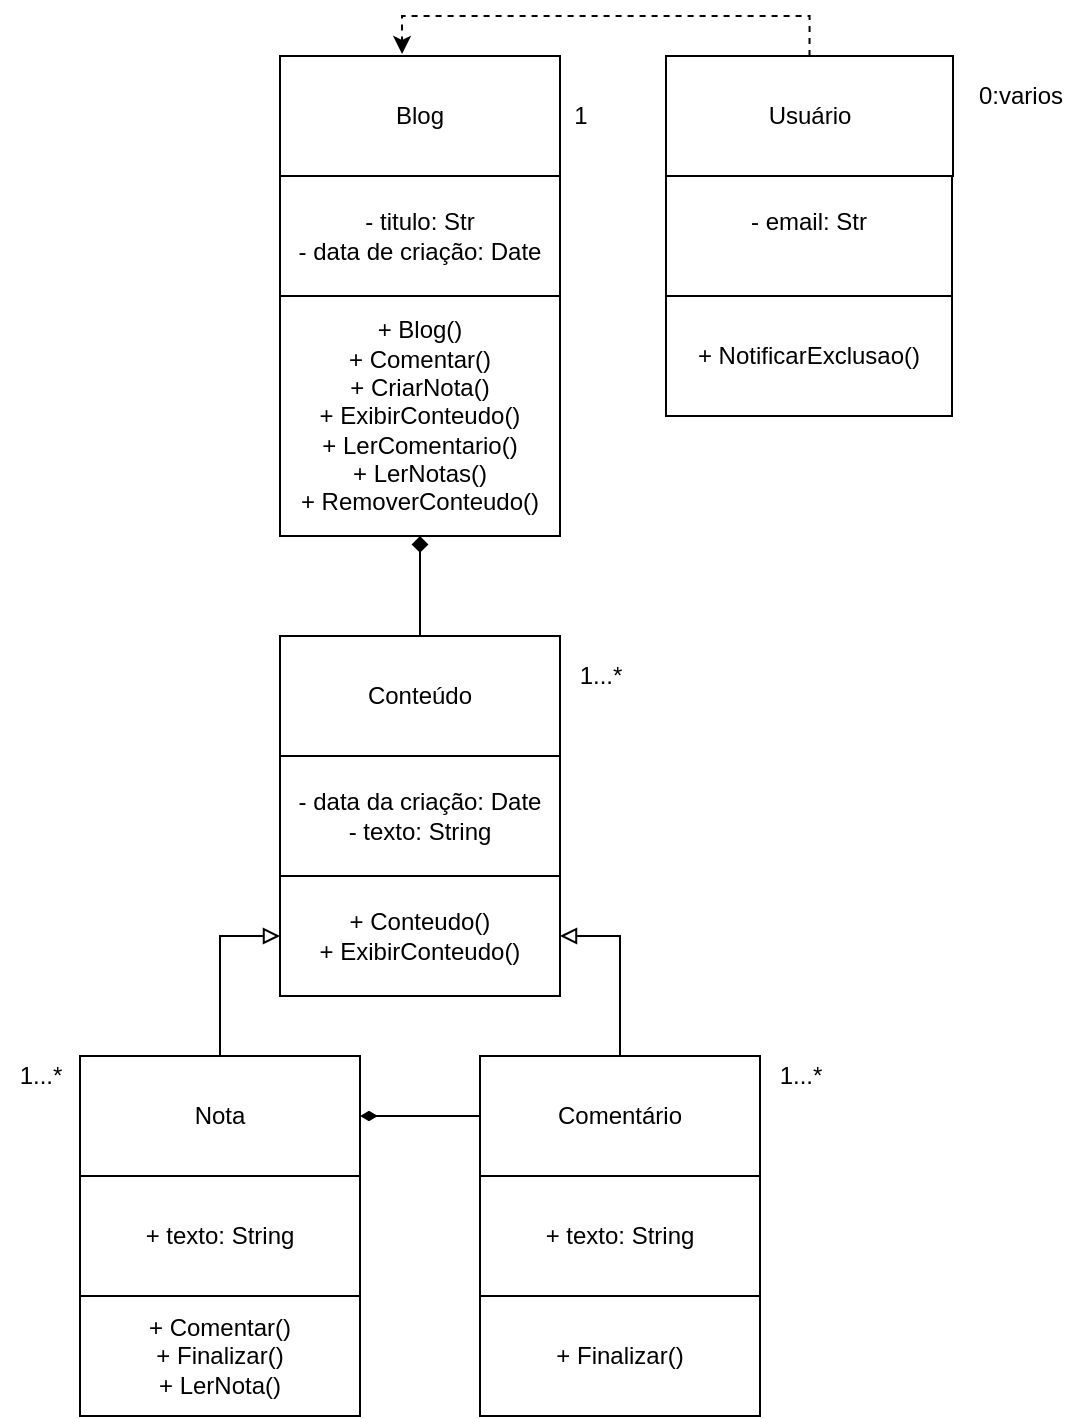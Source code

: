<mxfile version="17.4.0" type="github" pages="2">
  <diagram id="z7mnrNAVXwUUSKZWm4tv" name="Page-1">
    <mxGraphModel dx="2067" dy="1858" grid="1" gridSize="10" guides="1" tooltips="1" connect="1" arrows="1" fold="1" page="1" pageScale="1" pageWidth="827" pageHeight="1169" math="0" shadow="0">
      <root>
        <mxCell id="0" />
        <mxCell id="1" parent="0" />
        <mxCell id="ov3n1KNiYPMTHViqGAF2-1" value="Blog" style="rounded=0;whiteSpace=wrap;html=1;" vertex="1" parent="1">
          <mxGeometry x="-543" y="-1020" width="140" height="60" as="geometry" />
        </mxCell>
        <mxCell id="ov3n1KNiYPMTHViqGAF2-16" style="edgeStyle=orthogonalEdgeStyle;rounded=0;orthogonalLoop=1;jettySize=auto;html=1;exitX=0.5;exitY=0;exitDx=0;exitDy=0;entryX=0.436;entryY=-0.017;entryDx=0;entryDy=0;entryPerimeter=0;dashed=1;" edge="1" parent="1" source="ov3n1KNiYPMTHViqGAF2-2" target="ov3n1KNiYPMTHViqGAF2-1">
          <mxGeometry relative="1" as="geometry" />
        </mxCell>
        <mxCell id="ov3n1KNiYPMTHViqGAF2-2" value="Usuário" style="rounded=0;whiteSpace=wrap;html=1;" vertex="1" parent="1">
          <mxGeometry x="-350" y="-1020" width="143.5" height="60" as="geometry" />
        </mxCell>
        <mxCell id="ov3n1KNiYPMTHViqGAF2-17" style="edgeStyle=orthogonalEdgeStyle;rounded=0;orthogonalLoop=1;jettySize=auto;html=1;exitX=0.5;exitY=0;exitDx=0;exitDy=0;entryX=0.5;entryY=1;entryDx=0;entryDy=0;endArrow=diamond;endFill=1;" edge="1" parent="1" source="ov3n1KNiYPMTHViqGAF2-3" target="ov3n1KNiYPMTHViqGAF2-8">
          <mxGeometry relative="1" as="geometry" />
        </mxCell>
        <mxCell id="ov3n1KNiYPMTHViqGAF2-3" value="Conteúdo" style="rounded=0;whiteSpace=wrap;html=1;" vertex="1" parent="1">
          <mxGeometry x="-543" y="-730" width="140" height="60" as="geometry" />
        </mxCell>
        <mxCell id="ov3n1KNiYPMTHViqGAF2-4" value="- titulo: Str&lt;br&gt;- data de criação: Date" style="rounded=0;whiteSpace=wrap;html=1;" vertex="1" parent="1">
          <mxGeometry x="-543" y="-960" width="140" height="60" as="geometry" />
        </mxCell>
        <mxCell id="ov3n1KNiYPMTHViqGAF2-5" value="- email: Str&lt;br&gt;&lt;span style=&quot;color: rgba(0 , 0 , 0 , 0) ; font-family: monospace ; font-size: 0px&quot;&gt;%3CmxGraphModel%3E%3Croot%3E%3CmxCell%20id%3D%220%22%2F%3E%3CmxCell%20id%3D%221%22%20parent%3D%220%22%2F%3E%3CmxCell%20id%3D%222%22%20value%3D%22-%20titulo%26lt%3Bbr%26gt%3B-%20data%20de%20cria%C3%A7%C3%A3o%26lt%3Bbr%26gt%3B-%20conteudo%22%20style%3D%22rounded%3D0%3BwhiteSpace%3Dwrap%3Bhtml%3D1%3B%22%20vertex%3D%221%22%20parent%3D%221%22%3E%3CmxGeometry%20x%3D%22-750%22%20y%3D%22-950%22%20width%3D%22120%22%20height%3D%2260%22%20as%3D%22geometry%22%2F%3E%3C%2FmxCell%3E%3C%2Froot%3E%3C%2FmxGraphModel%3E&lt;/span&gt;" style="rounded=0;whiteSpace=wrap;html=1;" vertex="1" parent="1">
          <mxGeometry x="-350" y="-960" width="143" height="60" as="geometry" />
        </mxCell>
        <mxCell id="ov3n1KNiYPMTHViqGAF2-6" value="- data da criação: Date&lt;br&gt;- texto: String" style="rounded=0;whiteSpace=wrap;html=1;" vertex="1" parent="1">
          <mxGeometry x="-543" y="-670" width="140" height="60" as="geometry" />
        </mxCell>
        <mxCell id="ov3n1KNiYPMTHViqGAF2-7" value="+ NotificarExclusao()" style="rounded=0;whiteSpace=wrap;html=1;" vertex="1" parent="1">
          <mxGeometry x="-350" y="-900" width="143" height="60" as="geometry" />
        </mxCell>
        <mxCell id="ov3n1KNiYPMTHViqGAF2-8" value="+ Blog()&lt;br&gt;+ Comentar()&lt;br&gt;+ CriarNota()&lt;br&gt;+ ExibirConteudo()&lt;br&gt;+ LerComentario()&lt;br&gt;+ LerNotas()&lt;br&gt;+ RemoverConteudo()" style="rounded=0;whiteSpace=wrap;html=1;" vertex="1" parent="1">
          <mxGeometry x="-543" y="-900" width="140" height="120" as="geometry" />
        </mxCell>
        <mxCell id="ov3n1KNiYPMTHViqGAF2-9" value="+ Conteudo()&lt;br&gt;+ ExibirConteudo()" style="rounded=0;whiteSpace=wrap;html=1;" vertex="1" parent="1">
          <mxGeometry x="-543" y="-610" width="140" height="60" as="geometry" />
        </mxCell>
        <mxCell id="ov3n1KNiYPMTHViqGAF2-19" style="edgeStyle=orthogonalEdgeStyle;rounded=0;orthogonalLoop=1;jettySize=auto;html=1;entryX=0;entryY=0.5;entryDx=0;entryDy=0;endArrow=block;endFill=0;" edge="1" parent="1" source="ov3n1KNiYPMTHViqGAF2-10" target="ov3n1KNiYPMTHViqGAF2-9">
          <mxGeometry relative="1" as="geometry" />
        </mxCell>
        <mxCell id="ov3n1KNiYPMTHViqGAF2-10" value="Nota" style="rounded=0;whiteSpace=wrap;html=1;" vertex="1" parent="1">
          <mxGeometry x="-643" y="-520" width="140" height="60" as="geometry" />
        </mxCell>
        <mxCell id="ov3n1KNiYPMTHViqGAF2-11" value="+ texto: String" style="rounded=0;whiteSpace=wrap;html=1;" vertex="1" parent="1">
          <mxGeometry x="-643" y="-460" width="140" height="60" as="geometry" />
        </mxCell>
        <mxCell id="ov3n1KNiYPMTHViqGAF2-18" style="edgeStyle=orthogonalEdgeStyle;rounded=0;orthogonalLoop=1;jettySize=auto;html=1;exitX=0.5;exitY=0;exitDx=0;exitDy=0;entryX=1;entryY=0.5;entryDx=0;entryDy=0;endArrow=block;endFill=0;" edge="1" parent="1" source="ov3n1KNiYPMTHViqGAF2-12" target="ov3n1KNiYPMTHViqGAF2-9">
          <mxGeometry relative="1" as="geometry" />
        </mxCell>
        <mxCell id="ov3n1KNiYPMTHViqGAF2-20" style="edgeStyle=orthogonalEdgeStyle;rounded=0;orthogonalLoop=1;jettySize=auto;html=1;exitX=0;exitY=0.5;exitDx=0;exitDy=0;entryX=1;entryY=0.5;entryDx=0;entryDy=0;endArrow=diamondThin;endFill=1;" edge="1" parent="1" source="ov3n1KNiYPMTHViqGAF2-12" target="ov3n1KNiYPMTHViqGAF2-10">
          <mxGeometry relative="1" as="geometry" />
        </mxCell>
        <mxCell id="ov3n1KNiYPMTHViqGAF2-12" value="Comentário" style="rounded=0;whiteSpace=wrap;html=1;" vertex="1" parent="1">
          <mxGeometry x="-443" y="-520" width="140" height="60" as="geometry" />
        </mxCell>
        <mxCell id="ov3n1KNiYPMTHViqGAF2-13" value="+ texto: String" style="rounded=0;whiteSpace=wrap;html=1;" vertex="1" parent="1">
          <mxGeometry x="-443" y="-460" width="140" height="60" as="geometry" />
        </mxCell>
        <mxCell id="ov3n1KNiYPMTHViqGAF2-14" value="+ Comentar()&lt;br&gt;+ Finalizar()&lt;br&gt;+ LerNota()" style="rounded=0;whiteSpace=wrap;html=1;" vertex="1" parent="1">
          <mxGeometry x="-643" y="-400" width="140" height="60" as="geometry" />
        </mxCell>
        <mxCell id="ov3n1KNiYPMTHViqGAF2-15" value="+ Finalizar()" style="rounded=0;whiteSpace=wrap;html=1;" vertex="1" parent="1">
          <mxGeometry x="-443" y="-400" width="140" height="60" as="geometry" />
        </mxCell>
        <mxCell id="ov3n1KNiYPMTHViqGAF2-21" value="0:varios" style="text;html=1;align=center;verticalAlign=middle;resizable=0;points=[];autosize=1;strokeColor=none;fillColor=none;" vertex="1" parent="1">
          <mxGeometry x="-203" y="-1010" width="60" height="20" as="geometry" />
        </mxCell>
        <mxCell id="ov3n1KNiYPMTHViqGAF2-22" value="1" style="text;html=1;align=center;verticalAlign=middle;resizable=0;points=[];autosize=1;strokeColor=none;fillColor=none;" vertex="1" parent="1">
          <mxGeometry x="-403" y="-1000" width="20" height="20" as="geometry" />
        </mxCell>
        <mxCell id="ov3n1KNiYPMTHViqGAF2-23" value="1...*" style="text;html=1;align=center;verticalAlign=middle;resizable=0;points=[];autosize=1;strokeColor=none;fillColor=none;" vertex="1" parent="1">
          <mxGeometry x="-403" y="-720" width="40" height="20" as="geometry" />
        </mxCell>
        <mxCell id="ov3n1KNiYPMTHViqGAF2-24" value="1...*" style="text;html=1;align=center;verticalAlign=middle;resizable=0;points=[];autosize=1;strokeColor=none;fillColor=none;" vertex="1" parent="1">
          <mxGeometry x="-683" y="-520" width="40" height="20" as="geometry" />
        </mxCell>
        <mxCell id="ov3n1KNiYPMTHViqGAF2-25" value="1...*" style="text;html=1;align=center;verticalAlign=middle;resizable=0;points=[];autosize=1;strokeColor=none;fillColor=none;" vertex="1" parent="1">
          <mxGeometry x="-303" y="-520" width="40" height="20" as="geometry" />
        </mxCell>
      </root>
    </mxGraphModel>
  </diagram>
  <diagram id="uB1jGyZl0aDvLDrUhKpE" name="Page-2">
    <mxGraphModel dx="1578" dy="876" grid="1" gridSize="10" guides="1" tooltips="1" connect="1" arrows="1" fold="1" page="1" pageScale="1" pageWidth="827" pageHeight="1169" math="0" shadow="0">
      <root>
        <mxCell id="0" />
        <mxCell id="1" parent="0" />
        <mxCell id="8WoS_qMKlVvMBO30Ixbd-1" value="&lt;font style=&quot;font-size: 20px&quot;&gt;Projeto A3&lt;/font&gt;" style="text;html=1;align=center;verticalAlign=middle;resizable=0;points=[];autosize=1;strokeColor=none;fillColor=none;" vertex="1" parent="1">
          <mxGeometry y="20" width="110" height="20" as="geometry" />
        </mxCell>
        <mxCell id="8WoS_qMKlVvMBO30Ixbd-2" value="Realizar a documentação de um sistema: (app, web, e-commerce, .exe)&lt;br&gt;- Sistema que já existe(Grupo deve sugerir melhorias)&amp;nbsp;&lt;br&gt;- Sitema inovador(Grupo cria um sistema inovador)&lt;br&gt;&lt;br&gt;Parte técnica:&lt;br&gt;Princípios ágeis:&lt;br&gt;Itens de Backlog - Citar autores explicando cada termo técnico principal&lt;br&gt;Sprints&lt;br&gt;User Cases&lt;br&gt;&lt;br&gt;Diagramas:&lt;br&gt;Diagtama de Caso de Uso&amp;nbsp;&lt;br&gt;Diagrama de Atividades&lt;br&gt;Diagrama de Classes&lt;br&gt;&lt;br&gt;Banco de Dados:&lt;br&gt;Modelas MER/DER&lt;br&gt;Criar o BD - Demonstrar com script de criação&lt;br&gt;Criação das tabelas&lt;br&gt;Movimentações com dados - Demonstrando através de script&lt;br&gt;&lt;br&gt;Estrutura acadêmica:&lt;br&gt;Capa&lt;br&gt;Sumário&lt;br&gt;Introdução(Problema de pesquisa, objetivos gerais e específicos, justificativa)&lt;br&gt;Desenvolvimento(Toda parte técnica)&lt;br&gt;Conclusão&lt;br&gt;Referências bibliográficas&lt;br&gt;&lt;br&gt;&lt;br&gt;PARA CADA TERMO TÉCNICO, ANTES DE DESENVOLVER DEVE-SE EXPLICAR SUA NECESSIDADE" style="text;html=1;align=left;verticalAlign=middle;resizable=0;points=[];autosize=1;strokeColor=none;fillColor=none;fontSize=20;" vertex="1" parent="1">
          <mxGeometry x="10" y="70" width="960" height="750" as="geometry" />
        </mxCell>
      </root>
    </mxGraphModel>
  </diagram>
</mxfile>
